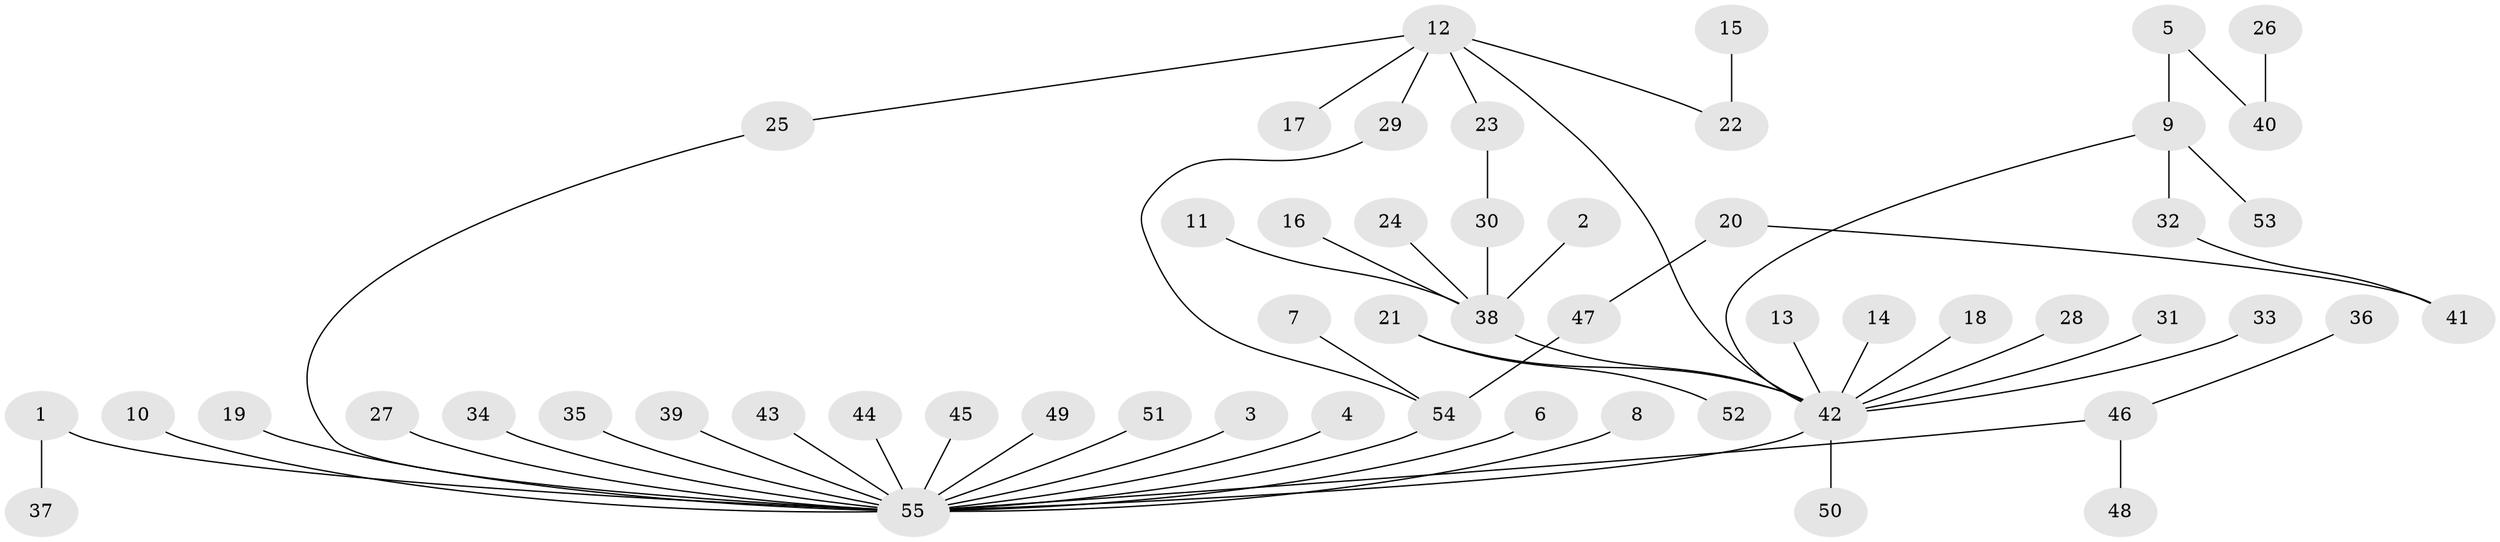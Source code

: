 // original degree distribution, {23: 0.00909090909090909, 14: 0.00909090909090909, 2: 0.19090909090909092, 3: 0.1, 7: 0.00909090909090909, 8: 0.01818181818181818, 1: 0.6090909090909091, 5: 0.01818181818181818, 4: 0.03636363636363636}
// Generated by graph-tools (version 1.1) at 2025/01/03/09/25 03:01:45]
// undirected, 55 vertices, 58 edges
graph export_dot {
graph [start="1"]
  node [color=gray90,style=filled];
  1;
  2;
  3;
  4;
  5;
  6;
  7;
  8;
  9;
  10;
  11;
  12;
  13;
  14;
  15;
  16;
  17;
  18;
  19;
  20;
  21;
  22;
  23;
  24;
  25;
  26;
  27;
  28;
  29;
  30;
  31;
  32;
  33;
  34;
  35;
  36;
  37;
  38;
  39;
  40;
  41;
  42;
  43;
  44;
  45;
  46;
  47;
  48;
  49;
  50;
  51;
  52;
  53;
  54;
  55;
  1 -- 37 [weight=1.0];
  1 -- 55 [weight=1.0];
  2 -- 38 [weight=1.0];
  3 -- 55 [weight=1.0];
  4 -- 55 [weight=1.0];
  5 -- 9 [weight=1.0];
  5 -- 40 [weight=1.0];
  6 -- 55 [weight=1.0];
  7 -- 54 [weight=1.0];
  8 -- 55 [weight=1.0];
  9 -- 32 [weight=1.0];
  9 -- 42 [weight=1.0];
  9 -- 53 [weight=1.0];
  10 -- 55 [weight=1.0];
  11 -- 38 [weight=1.0];
  12 -- 17 [weight=1.0];
  12 -- 22 [weight=1.0];
  12 -- 23 [weight=1.0];
  12 -- 25 [weight=1.0];
  12 -- 29 [weight=1.0];
  12 -- 42 [weight=1.0];
  13 -- 42 [weight=1.0];
  14 -- 42 [weight=1.0];
  15 -- 22 [weight=1.0];
  16 -- 38 [weight=1.0];
  18 -- 42 [weight=1.0];
  19 -- 55 [weight=1.0];
  20 -- 41 [weight=1.0];
  20 -- 47 [weight=1.0];
  21 -- 42 [weight=1.0];
  21 -- 52 [weight=1.0];
  23 -- 30 [weight=1.0];
  24 -- 38 [weight=1.0];
  25 -- 55 [weight=1.0];
  26 -- 40 [weight=1.0];
  27 -- 55 [weight=1.0];
  28 -- 42 [weight=1.0];
  29 -- 54 [weight=1.0];
  30 -- 38 [weight=1.0];
  31 -- 42 [weight=1.0];
  32 -- 41 [weight=1.0];
  33 -- 42 [weight=1.0];
  34 -- 55 [weight=1.0];
  35 -- 55 [weight=1.0];
  36 -- 46 [weight=1.0];
  38 -- 42 [weight=1.0];
  39 -- 55 [weight=1.0];
  42 -- 50 [weight=1.0];
  42 -- 55 [weight=1.0];
  43 -- 55 [weight=1.0];
  44 -- 55 [weight=1.0];
  45 -- 55 [weight=1.0];
  46 -- 48 [weight=1.0];
  46 -- 55 [weight=1.0];
  47 -- 54 [weight=1.0];
  49 -- 55 [weight=1.0];
  51 -- 55 [weight=1.0];
  54 -- 55 [weight=1.0];
}
